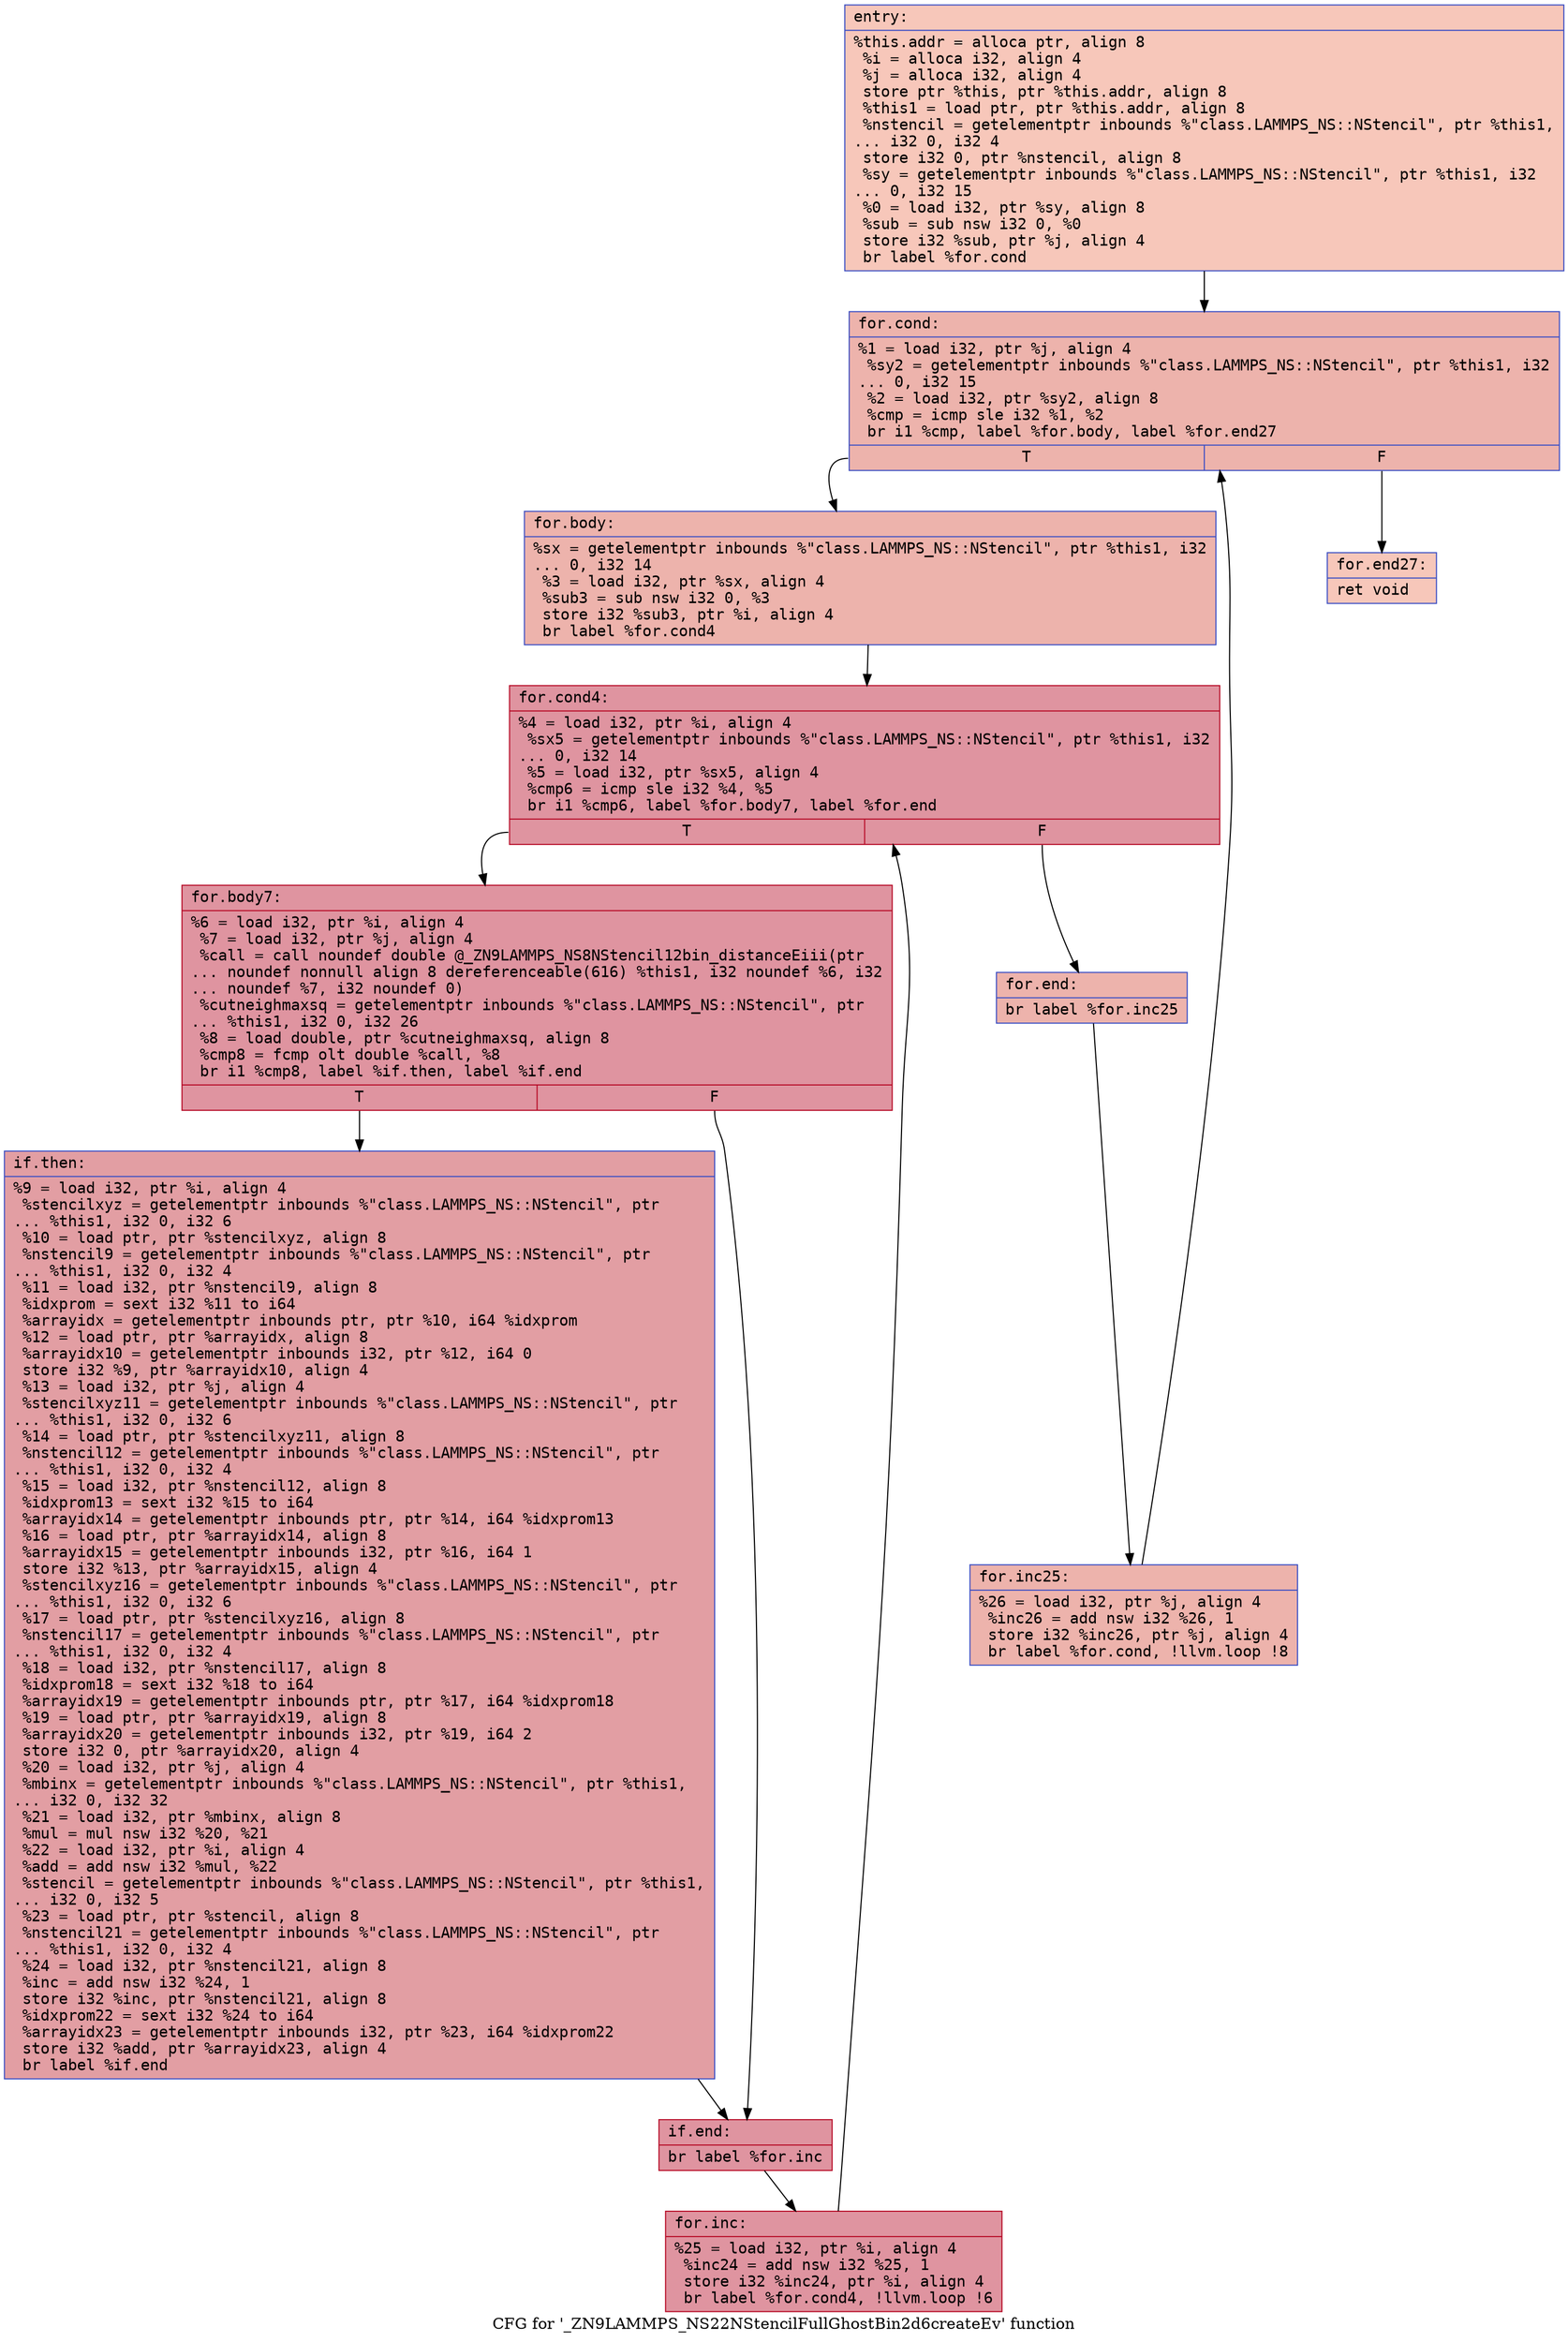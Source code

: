 digraph "CFG for '_ZN9LAMMPS_NS22NStencilFullGhostBin2d6createEv' function" {
	label="CFG for '_ZN9LAMMPS_NS22NStencilFullGhostBin2d6createEv' function";

	Node0x55b4667587a0 [shape=record,color="#3d50c3ff", style=filled, fillcolor="#ec7f6370" fontname="Courier",label="{entry:\l|  %this.addr = alloca ptr, align 8\l  %i = alloca i32, align 4\l  %j = alloca i32, align 4\l  store ptr %this, ptr %this.addr, align 8\l  %this1 = load ptr, ptr %this.addr, align 8\l  %nstencil = getelementptr inbounds %\"class.LAMMPS_NS::NStencil\", ptr %this1,\l... i32 0, i32 4\l  store i32 0, ptr %nstencil, align 8\l  %sy = getelementptr inbounds %\"class.LAMMPS_NS::NStencil\", ptr %this1, i32\l... 0, i32 15\l  %0 = load i32, ptr %sy, align 8\l  %sub = sub nsw i32 0, %0\l  store i32 %sub, ptr %j, align 4\l  br label %for.cond\l}"];
	Node0x55b4667587a0 -> Node0x55b466758ea0[tooltip="entry -> for.cond\nProbability 100.00%" ];
	Node0x55b466758ea0 [shape=record,color="#3d50c3ff", style=filled, fillcolor="#d6524470" fontname="Courier",label="{for.cond:\l|  %1 = load i32, ptr %j, align 4\l  %sy2 = getelementptr inbounds %\"class.LAMMPS_NS::NStencil\", ptr %this1, i32\l... 0, i32 15\l  %2 = load i32, ptr %sy2, align 8\l  %cmp = icmp sle i32 %1, %2\l  br i1 %cmp, label %for.body, label %for.end27\l|{<s0>T|<s1>F}}"];
	Node0x55b466758ea0:s0 -> Node0x55b466759220[tooltip="for.cond -> for.body\nProbability 96.88%" ];
	Node0x55b466758ea0:s1 -> Node0x55b466759440[tooltip="for.cond -> for.end27\nProbability 3.12%" ];
	Node0x55b466759220 [shape=record,color="#3d50c3ff", style=filled, fillcolor="#d6524470" fontname="Courier",label="{for.body:\l|  %sx = getelementptr inbounds %\"class.LAMMPS_NS::NStencil\", ptr %this1, i32\l... 0, i32 14\l  %3 = load i32, ptr %sx, align 4\l  %sub3 = sub nsw i32 0, %3\l  store i32 %sub3, ptr %i, align 4\l  br label %for.cond4\l}"];
	Node0x55b466759220 -> Node0x55b4667598b0[tooltip="for.body -> for.cond4\nProbability 100.00%" ];
	Node0x55b4667598b0 [shape=record,color="#b70d28ff", style=filled, fillcolor="#b70d2870" fontname="Courier",label="{for.cond4:\l|  %4 = load i32, ptr %i, align 4\l  %sx5 = getelementptr inbounds %\"class.LAMMPS_NS::NStencil\", ptr %this1, i32\l... 0, i32 14\l  %5 = load i32, ptr %sx5, align 4\l  %cmp6 = icmp sle i32 %4, %5\l  br i1 %cmp6, label %for.body7, label %for.end\l|{<s0>T|<s1>F}}"];
	Node0x55b4667598b0:s0 -> Node0x55b466759c30[tooltip="for.cond4 -> for.body7\nProbability 96.88%" ];
	Node0x55b4667598b0:s1 -> Node0x55b466759cb0[tooltip="for.cond4 -> for.end\nProbability 3.12%" ];
	Node0x55b466759c30 [shape=record,color="#b70d28ff", style=filled, fillcolor="#b70d2870" fontname="Courier",label="{for.body7:\l|  %6 = load i32, ptr %i, align 4\l  %7 = load i32, ptr %j, align 4\l  %call = call noundef double @_ZN9LAMMPS_NS8NStencil12bin_distanceEiii(ptr\l... noundef nonnull align 8 dereferenceable(616) %this1, i32 noundef %6, i32\l... noundef %7, i32 noundef 0)\l  %cutneighmaxsq = getelementptr inbounds %\"class.LAMMPS_NS::NStencil\", ptr\l... %this1, i32 0, i32 26\l  %8 = load double, ptr %cutneighmaxsq, align 8\l  %cmp8 = fcmp olt double %call, %8\l  br i1 %cmp8, label %if.then, label %if.end\l|{<s0>T|<s1>F}}"];
	Node0x55b466759c30:s0 -> Node0x55b46675a370[tooltip="for.body7 -> if.then\nProbability 50.00%" ];
	Node0x55b466759c30:s1 -> Node0x55b46675a760[tooltip="for.body7 -> if.end\nProbability 50.00%" ];
	Node0x55b46675a370 [shape=record,color="#3d50c3ff", style=filled, fillcolor="#be242e70" fontname="Courier",label="{if.then:\l|  %9 = load i32, ptr %i, align 4\l  %stencilxyz = getelementptr inbounds %\"class.LAMMPS_NS::NStencil\", ptr\l... %this1, i32 0, i32 6\l  %10 = load ptr, ptr %stencilxyz, align 8\l  %nstencil9 = getelementptr inbounds %\"class.LAMMPS_NS::NStencil\", ptr\l... %this1, i32 0, i32 4\l  %11 = load i32, ptr %nstencil9, align 8\l  %idxprom = sext i32 %11 to i64\l  %arrayidx = getelementptr inbounds ptr, ptr %10, i64 %idxprom\l  %12 = load ptr, ptr %arrayidx, align 8\l  %arrayidx10 = getelementptr inbounds i32, ptr %12, i64 0\l  store i32 %9, ptr %arrayidx10, align 4\l  %13 = load i32, ptr %j, align 4\l  %stencilxyz11 = getelementptr inbounds %\"class.LAMMPS_NS::NStencil\", ptr\l... %this1, i32 0, i32 6\l  %14 = load ptr, ptr %stencilxyz11, align 8\l  %nstencil12 = getelementptr inbounds %\"class.LAMMPS_NS::NStencil\", ptr\l... %this1, i32 0, i32 4\l  %15 = load i32, ptr %nstencil12, align 8\l  %idxprom13 = sext i32 %15 to i64\l  %arrayidx14 = getelementptr inbounds ptr, ptr %14, i64 %idxprom13\l  %16 = load ptr, ptr %arrayidx14, align 8\l  %arrayidx15 = getelementptr inbounds i32, ptr %16, i64 1\l  store i32 %13, ptr %arrayidx15, align 4\l  %stencilxyz16 = getelementptr inbounds %\"class.LAMMPS_NS::NStencil\", ptr\l... %this1, i32 0, i32 6\l  %17 = load ptr, ptr %stencilxyz16, align 8\l  %nstencil17 = getelementptr inbounds %\"class.LAMMPS_NS::NStencil\", ptr\l... %this1, i32 0, i32 4\l  %18 = load i32, ptr %nstencil17, align 8\l  %idxprom18 = sext i32 %18 to i64\l  %arrayidx19 = getelementptr inbounds ptr, ptr %17, i64 %idxprom18\l  %19 = load ptr, ptr %arrayidx19, align 8\l  %arrayidx20 = getelementptr inbounds i32, ptr %19, i64 2\l  store i32 0, ptr %arrayidx20, align 4\l  %20 = load i32, ptr %j, align 4\l  %mbinx = getelementptr inbounds %\"class.LAMMPS_NS::NStencil\", ptr %this1,\l... i32 0, i32 32\l  %21 = load i32, ptr %mbinx, align 8\l  %mul = mul nsw i32 %20, %21\l  %22 = load i32, ptr %i, align 4\l  %add = add nsw i32 %mul, %22\l  %stencil = getelementptr inbounds %\"class.LAMMPS_NS::NStencil\", ptr %this1,\l... i32 0, i32 5\l  %23 = load ptr, ptr %stencil, align 8\l  %nstencil21 = getelementptr inbounds %\"class.LAMMPS_NS::NStencil\", ptr\l... %this1, i32 0, i32 4\l  %24 = load i32, ptr %nstencil21, align 8\l  %inc = add nsw i32 %24, 1\l  store i32 %inc, ptr %nstencil21, align 8\l  %idxprom22 = sext i32 %24 to i64\l  %arrayidx23 = getelementptr inbounds i32, ptr %23, i64 %idxprom22\l  store i32 %add, ptr %arrayidx23, align 4\l  br label %if.end\l}"];
	Node0x55b46675a370 -> Node0x55b46675a760[tooltip="if.then -> if.end\nProbability 100.00%" ];
	Node0x55b46675a760 [shape=record,color="#b70d28ff", style=filled, fillcolor="#b70d2870" fontname="Courier",label="{if.end:\l|  br label %for.inc\l}"];
	Node0x55b46675a760 -> Node0x55b46675d610[tooltip="if.end -> for.inc\nProbability 100.00%" ];
	Node0x55b46675d610 [shape=record,color="#b70d28ff", style=filled, fillcolor="#b70d2870" fontname="Courier",label="{for.inc:\l|  %25 = load i32, ptr %i, align 4\l  %inc24 = add nsw i32 %25, 1\l  store i32 %inc24, ptr %i, align 4\l  br label %for.cond4, !llvm.loop !6\l}"];
	Node0x55b46675d610 -> Node0x55b4667598b0[tooltip="for.inc -> for.cond4\nProbability 100.00%" ];
	Node0x55b466759cb0 [shape=record,color="#3d50c3ff", style=filled, fillcolor="#d6524470" fontname="Courier",label="{for.end:\l|  br label %for.inc25\l}"];
	Node0x55b466759cb0 -> Node0x55b46675e3d0[tooltip="for.end -> for.inc25\nProbability 100.00%" ];
	Node0x55b46675e3d0 [shape=record,color="#3d50c3ff", style=filled, fillcolor="#d6524470" fontname="Courier",label="{for.inc25:\l|  %26 = load i32, ptr %j, align 4\l  %inc26 = add nsw i32 %26, 1\l  store i32 %inc26, ptr %j, align 4\l  br label %for.cond, !llvm.loop !8\l}"];
	Node0x55b46675e3d0 -> Node0x55b466758ea0[tooltip="for.inc25 -> for.cond\nProbability 100.00%" ];
	Node0x55b466759440 [shape=record,color="#3d50c3ff", style=filled, fillcolor="#ec7f6370" fontname="Courier",label="{for.end27:\l|  ret void\l}"];
}
